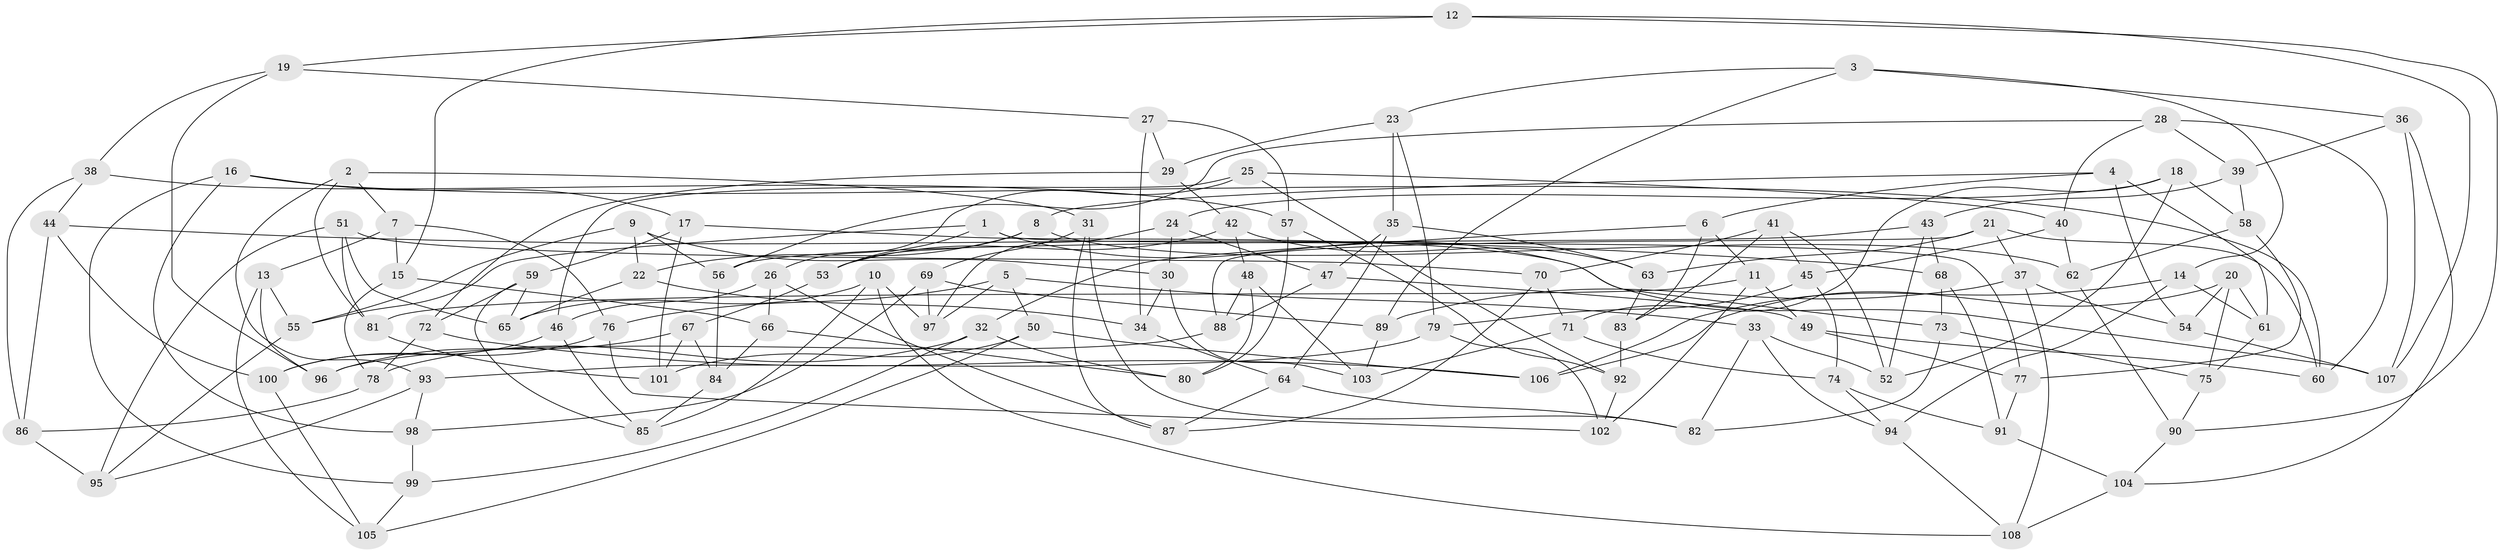 // Generated by graph-tools (version 1.1) at 2025/11/02/27/25 16:11:44]
// undirected, 108 vertices, 216 edges
graph export_dot {
graph [start="1"]
  node [color=gray90,style=filled];
  1;
  2;
  3;
  4;
  5;
  6;
  7;
  8;
  9;
  10;
  11;
  12;
  13;
  14;
  15;
  16;
  17;
  18;
  19;
  20;
  21;
  22;
  23;
  24;
  25;
  26;
  27;
  28;
  29;
  30;
  31;
  32;
  33;
  34;
  35;
  36;
  37;
  38;
  39;
  40;
  41;
  42;
  43;
  44;
  45;
  46;
  47;
  48;
  49;
  50;
  51;
  52;
  53;
  54;
  55;
  56;
  57;
  58;
  59;
  60;
  61;
  62;
  63;
  64;
  65;
  66;
  67;
  68;
  69;
  70;
  71;
  72;
  73;
  74;
  75;
  76;
  77;
  78;
  79;
  80;
  81;
  82;
  83;
  84;
  85;
  86;
  87;
  88;
  89;
  90;
  91;
  92;
  93;
  94;
  95;
  96;
  97;
  98;
  99;
  100;
  101;
  102;
  103;
  104;
  105;
  106;
  107;
  108;
  1 -- 53;
  1 -- 77;
  1 -- 73;
  1 -- 55;
  2 -- 81;
  2 -- 7;
  2 -- 31;
  2 -- 93;
  3 -- 23;
  3 -- 14;
  3 -- 89;
  3 -- 36;
  4 -- 8;
  4 -- 6;
  4 -- 61;
  4 -- 54;
  5 -- 97;
  5 -- 76;
  5 -- 33;
  5 -- 50;
  6 -- 83;
  6 -- 32;
  6 -- 11;
  7 -- 76;
  7 -- 13;
  7 -- 15;
  8 -- 22;
  8 -- 53;
  8 -- 62;
  9 -- 30;
  9 -- 55;
  9 -- 56;
  9 -- 22;
  10 -- 97;
  10 -- 65;
  10 -- 85;
  10 -- 108;
  11 -- 102;
  11 -- 81;
  11 -- 49;
  12 -- 15;
  12 -- 90;
  12 -- 107;
  12 -- 19;
  13 -- 55;
  13 -- 105;
  13 -- 96;
  14 -- 94;
  14 -- 106;
  14 -- 61;
  15 -- 78;
  15 -- 66;
  16 -- 99;
  16 -- 60;
  16 -- 98;
  16 -- 17;
  17 -- 101;
  17 -- 107;
  17 -- 59;
  18 -- 52;
  18 -- 24;
  18 -- 58;
  18 -- 71;
  19 -- 27;
  19 -- 38;
  19 -- 96;
  20 -- 61;
  20 -- 75;
  20 -- 106;
  20 -- 54;
  21 -- 37;
  21 -- 60;
  21 -- 88;
  21 -- 63;
  22 -- 65;
  22 -- 34;
  23 -- 35;
  23 -- 29;
  23 -- 79;
  24 -- 47;
  24 -- 30;
  24 -- 97;
  25 -- 92;
  25 -- 40;
  25 -- 26;
  25 -- 46;
  26 -- 87;
  26 -- 46;
  26 -- 66;
  27 -- 57;
  27 -- 29;
  27 -- 34;
  28 -- 56;
  28 -- 40;
  28 -- 60;
  28 -- 39;
  29 -- 42;
  29 -- 72;
  30 -- 103;
  30 -- 34;
  31 -- 69;
  31 -- 87;
  31 -- 82;
  32 -- 80;
  32 -- 78;
  32 -- 99;
  33 -- 94;
  33 -- 82;
  33 -- 52;
  34 -- 64;
  35 -- 47;
  35 -- 64;
  35 -- 63;
  36 -- 104;
  36 -- 107;
  36 -- 39;
  37 -- 54;
  37 -- 108;
  37 -- 89;
  38 -- 57;
  38 -- 44;
  38 -- 86;
  39 -- 58;
  39 -- 43;
  40 -- 45;
  40 -- 62;
  41 -- 70;
  41 -- 52;
  41 -- 45;
  41 -- 83;
  42 -- 48;
  42 -- 53;
  42 -- 63;
  43 -- 56;
  43 -- 68;
  43 -- 52;
  44 -- 68;
  44 -- 86;
  44 -- 100;
  45 -- 74;
  45 -- 79;
  46 -- 100;
  46 -- 85;
  47 -- 88;
  47 -- 49;
  48 -- 80;
  48 -- 103;
  48 -- 88;
  49 -- 77;
  49 -- 60;
  50 -- 106;
  50 -- 105;
  50 -- 101;
  51 -- 95;
  51 -- 81;
  51 -- 70;
  51 -- 65;
  53 -- 67;
  54 -- 107;
  55 -- 95;
  56 -- 84;
  57 -- 80;
  57 -- 92;
  58 -- 77;
  58 -- 62;
  59 -- 72;
  59 -- 65;
  59 -- 85;
  61 -- 75;
  62 -- 90;
  63 -- 83;
  64 -- 82;
  64 -- 87;
  66 -- 84;
  66 -- 80;
  67 -- 101;
  67 -- 84;
  67 -- 96;
  68 -- 91;
  68 -- 73;
  69 -- 97;
  69 -- 89;
  69 -- 98;
  70 -- 87;
  70 -- 71;
  71 -- 74;
  71 -- 103;
  72 -- 106;
  72 -- 78;
  73 -- 82;
  73 -- 75;
  74 -- 91;
  74 -- 94;
  75 -- 90;
  76 -- 100;
  76 -- 102;
  77 -- 91;
  78 -- 86;
  79 -- 93;
  79 -- 102;
  81 -- 101;
  83 -- 92;
  84 -- 85;
  86 -- 95;
  88 -- 96;
  89 -- 103;
  90 -- 104;
  91 -- 104;
  92 -- 102;
  93 -- 98;
  93 -- 95;
  94 -- 108;
  98 -- 99;
  99 -- 105;
  100 -- 105;
  104 -- 108;
}
